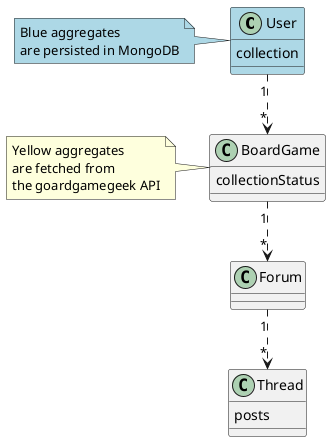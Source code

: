 @startuml
class User #lightblue {
 collection
}

class BoardGame {
 collectionStatus
}
class Forum
class Thread {
 posts
}

User "1" ..> "*" BoardGame
BoardGame "1" ..> "*" Forum
Forum "1" ..> "*" Thread

note left of User #lightblue: Blue aggregates\nare persisted in MongoDB
note left of BoardGame: Yellow aggregates\nare fetched from\nthe goardgamegeek API

@enduml

